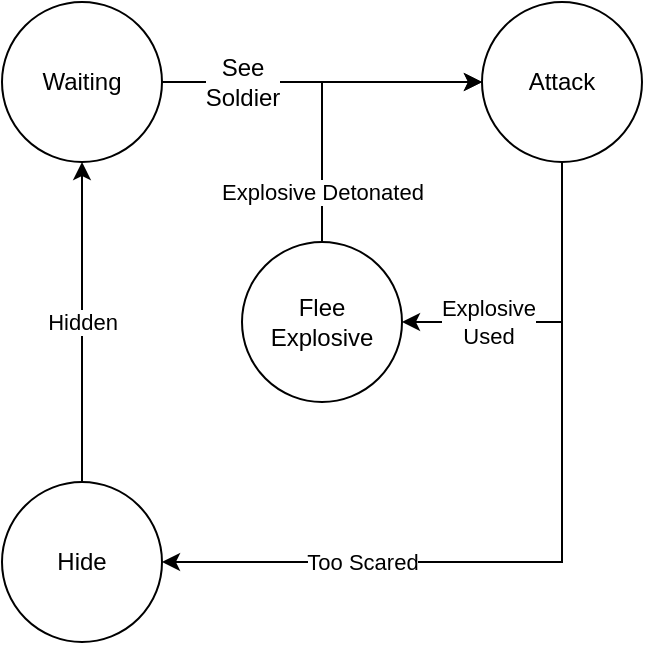 <mxfile version="10.7.5" type="device"><diagram id="iaS4lQcG_l9g-qpZkjeU" name="Page-1"><mxGraphModel dx="672" dy="701" grid="1" gridSize="10" guides="1" tooltips="1" connect="1" arrows="1" fold="1" page="1" pageScale="1" pageWidth="827" pageHeight="1169" math="0" shadow="0"><root><mxCell id="0"/><mxCell id="1" parent="0"/><mxCell id="jAEDniSCF6o_lK57Q6jS-3" style="edgeStyle=orthogonalEdgeStyle;rounded=0;orthogonalLoop=1;jettySize=auto;html=1;" parent="1" source="jAEDniSCF6o_lK57Q6jS-1" target="jAEDniSCF6o_lK57Q6jS-2" edge="1"><mxGeometry relative="1" as="geometry"/></mxCell><mxCell id="jAEDniSCF6o_lK57Q6jS-4" value="See&lt;br&gt;Soldier" style="text;html=1;resizable=0;points=[];align=center;verticalAlign=middle;labelBackgroundColor=#ffffff;" parent="jAEDniSCF6o_lK57Q6jS-3" vertex="1" connectable="0"><mxGeometry x="0.26" y="1" relative="1" as="geometry"><mxPoint x="-61" y="1" as="offset"/></mxGeometry></mxCell><mxCell id="jAEDniSCF6o_lK57Q6jS-1" value="Waiting" style="ellipse;whiteSpace=wrap;html=1;aspect=fixed;" parent="1" vertex="1"><mxGeometry x="140" y="140" width="80" height="80" as="geometry"/></mxCell><mxCell id="jAEDniSCF6o_lK57Q6jS-6" value="Too Scared" style="edgeStyle=orthogonalEdgeStyle;rounded=0;orthogonalLoop=1;jettySize=auto;html=1;entryX=1;entryY=0.5;entryDx=0;entryDy=0;" parent="1" source="jAEDniSCF6o_lK57Q6jS-2" target="jAEDniSCF6o_lK57Q6jS-5" edge="1"><mxGeometry x="0.5" relative="1" as="geometry"><Array as="points"><mxPoint x="420" y="420"/></Array><mxPoint as="offset"/></mxGeometry></mxCell><mxCell id="THmAUi2Qm8umhCc8TueO-3" value="Explosive&lt;br&gt;Used&lt;br&gt;" style="edgeStyle=orthogonalEdgeStyle;rounded=0;orthogonalLoop=1;jettySize=auto;html=1;entryX=1;entryY=0.5;entryDx=0;entryDy=0;" edge="1" parent="1" source="jAEDniSCF6o_lK57Q6jS-2" target="THmAUi2Qm8umhCc8TueO-1"><mxGeometry x="0.461" relative="1" as="geometry"><Array as="points"><mxPoint x="420" y="300"/></Array><mxPoint as="offset"/></mxGeometry></mxCell><mxCell id="jAEDniSCF6o_lK57Q6jS-2" value="Attack" style="ellipse;whiteSpace=wrap;html=1;aspect=fixed;" parent="1" vertex="1"><mxGeometry x="380" y="140" width="80" height="80" as="geometry"/></mxCell><mxCell id="jAEDniSCF6o_lK57Q6jS-8" value="Explosive Detonated" style="edgeStyle=orthogonalEdgeStyle;rounded=0;orthogonalLoop=1;jettySize=auto;html=1;exitX=0.5;exitY=0;exitDx=0;exitDy=0;entryX=0;entryY=0.5;entryDx=0;entryDy=0;" parent="1" source="THmAUi2Qm8umhCc8TueO-1" target="jAEDniSCF6o_lK57Q6jS-2" edge="1"><mxGeometry x="-0.684" relative="1" as="geometry"><Array as="points"><mxPoint x="300" y="180"/></Array><mxPoint as="offset"/></mxGeometry></mxCell><mxCell id="jAEDniSCF6o_lK57Q6jS-5" value="Hide" style="ellipse;whiteSpace=wrap;html=1;aspect=fixed;" parent="1" vertex="1"><mxGeometry x="140" y="380" width="80" height="80" as="geometry"/></mxCell><mxCell id="jAEDniSCF6o_lK57Q6jS-9" value="Hidden" style="edgeStyle=orthogonalEdgeStyle;rounded=0;orthogonalLoop=1;jettySize=auto;html=1;entryX=0.5;entryY=1;entryDx=0;entryDy=0;exitX=0.5;exitY=0;exitDx=0;exitDy=0;" parent="1" target="jAEDniSCF6o_lK57Q6jS-1" edge="1" source="jAEDniSCF6o_lK57Q6jS-5"><mxGeometry relative="1" as="geometry"><mxPoint x="200" y="380" as="sourcePoint"/><mxPoint as="offset"/><Array as="points"/></mxGeometry></mxCell><mxCell id="THmAUi2Qm8umhCc8TueO-1" value="Flee Explosive" style="ellipse;whiteSpace=wrap;html=1;aspect=fixed;" vertex="1" parent="1"><mxGeometry x="260" y="260" width="80" height="80" as="geometry"/></mxCell></root></mxGraphModel></diagram></mxfile>